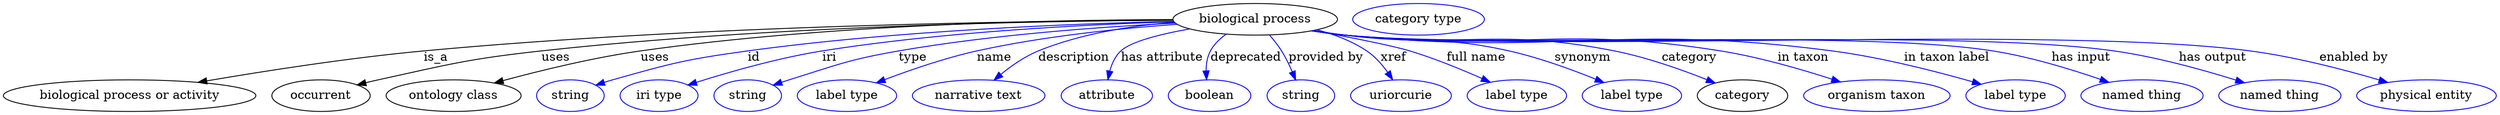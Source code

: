 digraph {
	graph [bb="0,0,2836.9,123"];
	node [label="\N"];
	"biological process"	[height=0.5,
		label="biological process",
		pos="1424.6,105",
		width=2.5998];
	"biological process or activity"	[height=0.5,
		pos="143.64,18",
		width=3.9899];
	"biological process" -> "biological process or activity"	[label=is_a,
		lp="492.64,61.5",
		pos="e,221.52,33.134 1331.1,103.98 1161,103.18 789.97,97.903 478.64,69 394.4,61.18 299.04,46.359 231.67,34.875"];
	occurrent	[height=0.5,
		pos="361.64,18",
		width=1.5526];
	"biological process" -> occurrent	[label=uses,
		lp="629.14,61.5",
		pos="e,402.78,30.292 1331.2,103.99 1179.8,103.06 871.77,97.445 612.64,69 529.18,59.839 508.65,53.97 426.64,36 422.04,34.992 417.27,33.879 \
412.51,32.72"];
	"ontology class"	[height=0.5,
		pos="512.64,18",
		width=2.1304];
	"biological process" -> "ontology class"	[label=uses,
		lp="742.14,61.5",
		pos="e,559.13,32.477 1330.9,104.66 1196.2,104.39 940.7,99.372 725.64,69 671.84,61.403 611.67,46.686 569.03,35.178"];
	id	[color=blue,
		height=0.5,
		label=string,
		pos="645.64,18",
		width=1.0652];
	"biological process" -> id	[color=blue,
		label=id,
		lp="855.64,61.5",
		pos="e,674.63,29.954 1331.7,102.61 1217.5,99.919 1018,92.046 848.64,69 778.85,59.504 761.42,55.131 693.64,36 690.53,35.124 687.34,34.151 \
684.14,33.129",
		style=solid];
	iri	[color=blue,
		height=0.5,
		label="iri type",
		pos="746.64,18",
		width=1.2277];
	"biological process" -> iri	[color=blue,
		label=iri,
		lp="941.64,61.5",
		pos="e,779.63,30.064 1331.8,102.13 1232.7,99.033 1071.2,90.806 933.64,69 883.21,61.008 826.78,44.892 789.23,33.11",
		style=solid];
	type	[color=blue,
		height=0.5,
		label=string,
		pos="847.64,18",
		width=1.0652];
	"biological process" -> type	[color=blue,
		label=type,
		lp="1033.6,61.5",
		pos="e,876.59,29.908 1333.5,100.76 1250.6,96.729 1125.2,87.903 1017.6,69 961.89,59.204 948.63,52.974 894.64,36 891.88,35.134 889.05,34.206 \
886.21,33.246",
		style=solid];
	name	[color=blue,
		height=0.5,
		label="label type",
		pos="960.64,18",
		width=1.5707];
	"biological process" -> name	[color=blue,
		label=name,
		lp="1126.6,61.5",
		pos="e,993.67,32.655 1335.4,99.445 1271.1,94.894 1182.8,86.013 1106.6,69 1070.9,61.023 1031.8,47.328 1003,36.286",
		style=solid];
	description	[color=blue,
		height=0.5,
		label="narrative text",
		pos="1110.6,18",
		width=2.0943];
	"biological process" -> description	[color=blue,
		label=description,
		lp="1216.1,61.5",
		pos="e,1127.3,35.74 1332,102.25 1283.8,98.578 1224.8,89.668 1175.6,69 1160.8,62.789 1146.5,52.361 1135,42.631",
		style=solid];
	"has attribute"	[color=blue,
		height=0.5,
		label=attribute,
		pos="1255.6,18",
		width=1.4443];
	"biological process" -> "has attribute"	[color=blue,
		label="has attribute",
		lp="1315.6,61.5",
		pos="e,1255.7,36.07 1348.2,94.449 1314.8,88.779 1280.5,80.432 1268.6,69 1262.4,62.972 1259,54.365 1257.2,45.987",
		style=solid];
	deprecated	[color=blue,
		height=0.5,
		label=boolean,
		pos="1372.6,18",
		width=1.2999];
	"biological process" -> deprecated	[color=blue,
		label=deprecated,
		lp="1410.1,61.5",
		pos="e,1367.2,36.212 1388.6,88.372 1381,83.332 1374,76.937 1369.6,69 1365.9,62.187 1365.1,54.037 1365.7,46.313",
		style=solid];
	"provided by"	[color=blue,
		height=0.5,
		label=string,
		pos="1475.6,18",
		width=1.0652];
	"biological process" -> "provided by"	[color=blue,
		label="provided by",
		lp="1505.1,61.5",
		pos="e,1470.1,35.845 1441,87.025 1445.8,81.547 1450.8,75.265 1454.6,69 1459.2,61.677 1463.1,53.209 1466.4,45.348",
		style=solid];
	xref	[color=blue,
		height=0.5,
		label=uriorcurie,
		pos="1589.6,18",
		width=1.5887];
	"biological process" -> xref	[color=blue,
		label=xref,
		lp="1582.1,61.5",
		pos="e,1580.5,36.181 1495.4,93.137 1514.8,87.94 1535,80.28 1551.6,69 1560.8,62.767 1568.8,53.564 1574.9,44.746",
		style=solid];
	"full name"	[color=blue,
		height=0.5,
		label="label type",
		pos="1721.6,18",
		width=1.5707];
	"biological process" -> "full name"	[color=blue,
		label="full name",
		lp="1675.1,61.5",
		pos="e,1691.4,33.433 1491,92.186 1532,84.635 1580.4,75.141 1600.6,69 1628.6,60.546 1658.9,48.004 1682.2,37.597",
		style=solid];
	synonym	[color=blue,
		height=0.5,
		label="label type",
		pos="1852.6,18",
		width=1.5707];
	"biological process" -> synonym	[color=blue,
		label=synonym,
		lp="1796.6,61.5",
		pos="e,1820.8,32.932 1490.9,92.273 1502.8,90.367 1515.1,88.522 1526.6,87 1609,76.167 1631.6,87.104 1712.6,69 1746.8,61.376 1784,47.811 \
1811.5,36.733",
		style=solid];
	category	[height=0.5,
		pos="1978.6,18",
		width=1.4263];
	"biological process" -> category	[color=blue,
		label=category,
		lp="1918.1,61.5",
		pos="e,1947.4,32.462 1490.1,92.038 1502.2,90.122 1514.8,88.334 1526.6,87 1662,71.78 1699,95.311 1832.6,69 1869.2,61.794 1909.2,47.632 \
1938.1,36.215",
		style=solid];
	"in taxon"	[color=blue,
		height=0.5,
		label="organism taxon",
		pos="2131.6,18",
		width=2.3109];
	"biological process" -> "in taxon"	[color=blue,
		label="in taxon",
		lp="2047.6,61.5",
		pos="e,2089.8,33.722 1489.5,91.962 1501.8,90.028 1514.6,88.254 1526.6,87 1715.6,67.349 1766.1,98.884 1953.6,69 1997.1,62.076 2045.1,48.226 \
2080.2,36.855",
		style=solid];
	"in taxon label"	[color=blue,
		height=0.5,
		label="label type",
		pos="2289.6,18",
		width=1.5707];
	"biological process" -> "in taxon label"	[color=blue,
		label="in taxon label",
		lp="2211.1,61.5",
		pos="e,2250.4,31.001 1489.2,91.91 1501.6,89.968 1514.5,88.204 1526.6,87 1771.8,62.697 1836.4,100.85 2080.6,69 2136.3,61.744 2198.7,45.749 \
2240.7,33.792",
		style=solid];
	"has input"	[color=blue,
		height=0.5,
		label="named thing",
		pos="2433.6,18",
		width=1.9318];
	"biological process" -> "has input"	[color=blue,
		label="has input",
		lp="2364.1,61.5",
		pos="e,2395.8,33.235 1488.9,91.873 1501.4,89.922 1514.4,88.164 1526.6,87 1689.7,71.495 2101.8,94.33 2263.6,69 2306,62.376 2352.5,48.164 \
2386.2,36.579",
		style=solid];
	"has output"	[color=blue,
		height=0.5,
		label="named thing",
		pos="2590.6,18",
		width=1.9318];
	"biological process" -> "has output"	[color=blue,
		label="has output",
		lp="2514.1,61.5",
		pos="e,2550.3,32.672 1488.9,91.835 1501.4,89.888 1514.4,88.14 1526.6,87 1720.3,68.966 2209,96.062 2401.6,69 2449.6,62.259 2502.9,47.49 \
2540.6,35.741",
		style=solid];
	"enabled by"	[color=blue,
		height=0.5,
		label="physical entity",
		pos="2757.6,18",
		width=2.2026];
	"biological process" -> "enabled by"	[color=blue,
		label="enabled by",
		lp="2675.1,61.5",
		pos="e,2713.5,33.052 1488.7,91.847 1501.2,89.885 1514.3,88.13 1526.6,87 1754.6,66.126 2329.7,98.822 2556.6,69 2607.3,62.35 2663.5,47.698 \
2703.7,35.965",
		style=solid];
	"named thing_category"	[color=blue,
		height=0.5,
		label="category type",
		pos="1610.6,105",
		width=2.0762];
}
